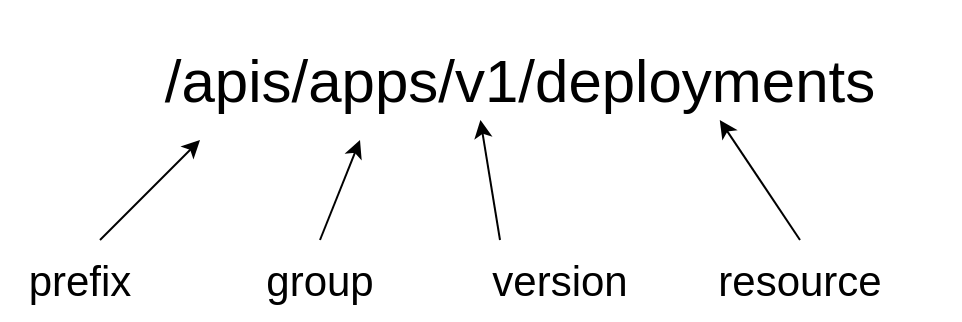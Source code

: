 <mxfile version="12.9.13" type="device"><diagram id="_9KTN6Qu6cUgac0Ejwxc" name="Page-1"><mxGraphModel dx="1086" dy="785" grid="1" gridSize="10" guides="1" tooltips="1" connect="1" arrows="1" fold="1" page="1" pageScale="1" pageWidth="827" pageHeight="1169" math="0" shadow="0"><root><mxCell id="0"/><mxCell id="1" parent="0"/><mxCell id="qYggWbDAGqAVN5HT5GKP-1" value="/apis/apps/v1/deployments" style="text;html=1;strokeColor=none;fillColor=none;align=center;verticalAlign=middle;whiteSpace=wrap;rounded=0;fontSize=30;" vertex="1" parent="1"><mxGeometry x="160" y="120" width="440" height="80" as="geometry"/></mxCell><mxCell id="qYggWbDAGqAVN5HT5GKP-4" value="&lt;span style=&quot;font-size: 21px;&quot;&gt;prefix&lt;/span&gt;" style="text;html=1;strokeColor=none;fillColor=none;align=center;verticalAlign=middle;whiteSpace=wrap;rounded=0;fontSize=21;horizontal=1;" vertex="1" parent="1"><mxGeometry x="120" y="240" width="80" height="40" as="geometry"/></mxCell><mxCell id="qYggWbDAGqAVN5HT5GKP-5" value="&lt;span style=&quot;font-size: 21px&quot;&gt;group&lt;/span&gt;" style="text;html=1;strokeColor=none;fillColor=none;align=center;verticalAlign=middle;whiteSpace=wrap;rounded=0;fontSize=21;horizontal=1;" vertex="1" parent="1"><mxGeometry x="240" y="240" width="80" height="40" as="geometry"/></mxCell><mxCell id="qYggWbDAGqAVN5HT5GKP-6" value="&lt;span style=&quot;font-size: 21px&quot;&gt;version&lt;/span&gt;" style="text;html=1;strokeColor=none;fillColor=none;align=center;verticalAlign=middle;whiteSpace=wrap;rounded=0;fontSize=21;horizontal=1;" vertex="1" parent="1"><mxGeometry x="360" y="240" width="80" height="40" as="geometry"/></mxCell><mxCell id="qYggWbDAGqAVN5HT5GKP-7" value="resource" style="text;html=1;strokeColor=none;fillColor=none;align=center;verticalAlign=middle;whiteSpace=wrap;rounded=0;fontSize=21;horizontal=1;" vertex="1" parent="1"><mxGeometry x="480" y="240" width="80" height="40" as="geometry"/></mxCell><mxCell id="qYggWbDAGqAVN5HT5GKP-9" value="" style="endArrow=classic;html=1;fontSize=21;" edge="1" parent="1"><mxGeometry width="50" height="50" relative="1" as="geometry"><mxPoint x="170" y="240" as="sourcePoint"/><mxPoint x="220" y="190" as="targetPoint"/></mxGeometry></mxCell><mxCell id="qYggWbDAGqAVN5HT5GKP-11" value="" style="endArrow=classic;html=1;fontSize=21;exitX=0.5;exitY=0;exitDx=0;exitDy=0;" edge="1" parent="1" source="qYggWbDAGqAVN5HT5GKP-5"><mxGeometry width="50" height="50" relative="1" as="geometry"><mxPoint x="250" y="240" as="sourcePoint"/><mxPoint x="300" y="190" as="targetPoint"/></mxGeometry></mxCell><mxCell id="qYggWbDAGqAVN5HT5GKP-12" value="" style="endArrow=classic;html=1;fontSize=21;entryX=0.455;entryY=0.75;entryDx=0;entryDy=0;entryPerimeter=0;" edge="1" parent="1" target="qYggWbDAGqAVN5HT5GKP-1"><mxGeometry width="50" height="50" relative="1" as="geometry"><mxPoint x="370" y="240" as="sourcePoint"/><mxPoint x="420" y="190" as="targetPoint"/></mxGeometry></mxCell><mxCell id="qYggWbDAGqAVN5HT5GKP-13" value="" style="endArrow=classic;html=1;fontSize=21;exitX=0.5;exitY=0;exitDx=0;exitDy=0;entryX=0.727;entryY=0.75;entryDx=0;entryDy=0;entryPerimeter=0;" edge="1" parent="1" source="qYggWbDAGqAVN5HT5GKP-7" target="qYggWbDAGqAVN5HT5GKP-1"><mxGeometry width="50" height="50" relative="1" as="geometry"><mxPoint x="470" y="230" as="sourcePoint"/><mxPoint x="520" y="180" as="targetPoint"/></mxGeometry></mxCell></root></mxGraphModel></diagram></mxfile>